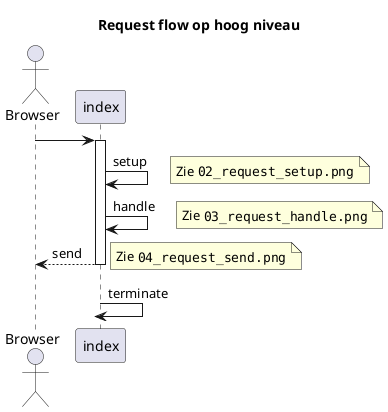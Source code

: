 @startuml
title: Request flow op hoog niveau
Actor Browser
Browser -> index ++
index -> index : setup
note right
Zie ""02_request_setup.png""
end note
index -> index : handle
note right
Zie ""03_request_handle.png""
end note
return send
note right
Zie ""04_request_send.png""
end note
index -> index -- : terminate
@enduml
